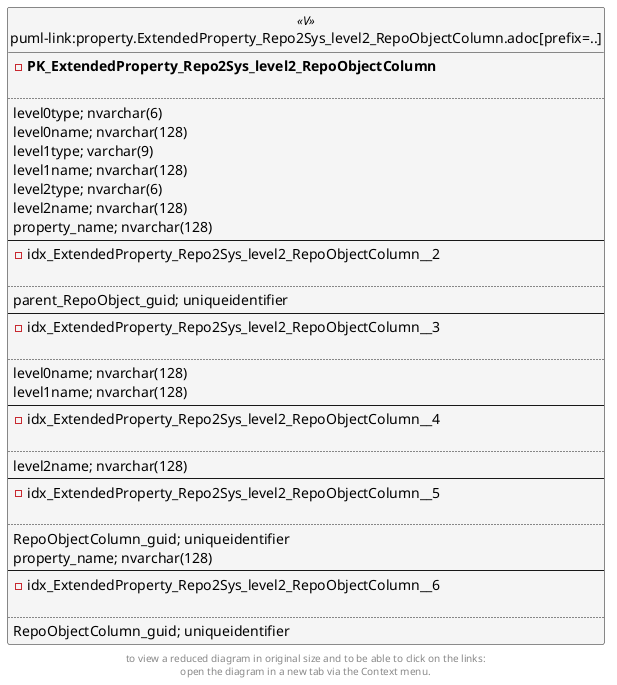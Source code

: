 @startuml
left to right direction
'top to bottom direction
hide circle
'avoide "." issues:
set namespaceSeparator none


skinparam class {
  BackgroundColor White
  BackgroundColor<<FN>> Yellow
  BackgroundColor<<FS>> Yellow
  BackgroundColor<<FT>> LightGray
  BackgroundColor<<IF>> Yellow
  BackgroundColor<<IS>> Yellow
  BackgroundColor<<P>> Aqua
  BackgroundColor<<PC>> Aqua
  BackgroundColor<<SN>> Yellow
  BackgroundColor<<SO>> SlateBlue
  BackgroundColor<<TF>> LightGray
  BackgroundColor<<TR>> Tomato
  BackgroundColor<<U>> White
  BackgroundColor<<V>> WhiteSmoke
  BackgroundColor<<X>> Aqua
}


entity "puml-link:property.ExtendedProperty_Repo2Sys_level2_RepoObjectColumn.adoc[prefix=..]" as property.ExtendedProperty_Repo2Sys_level2_RepoObjectColumn << V >> {
- **PK_ExtendedProperty_Repo2Sys_level2_RepoObjectColumn**

..
level0type; nvarchar(6)
level0name; nvarchar(128)
level1type; varchar(9)
level1name; nvarchar(128)
level2type; nvarchar(6)
level2name; nvarchar(128)
property_name; nvarchar(128)
--
- idx_ExtendedProperty_Repo2Sys_level2_RepoObjectColumn__2

..
parent_RepoObject_guid; uniqueidentifier
--
- idx_ExtendedProperty_Repo2Sys_level2_RepoObjectColumn__3

..
level0name; nvarchar(128)
level1name; nvarchar(128)
--
- idx_ExtendedProperty_Repo2Sys_level2_RepoObjectColumn__4

..
level2name; nvarchar(128)
--
- idx_ExtendedProperty_Repo2Sys_level2_RepoObjectColumn__5

..
RepoObjectColumn_guid; uniqueidentifier
property_name; nvarchar(128)
--
- idx_ExtendedProperty_Repo2Sys_level2_RepoObjectColumn__6

..
RepoObjectColumn_guid; uniqueidentifier
}


footer
to view a reduced diagram in original size and to be able to click on the links:
open the diagram in a new tab via the Context menu.
end footer

@enduml

